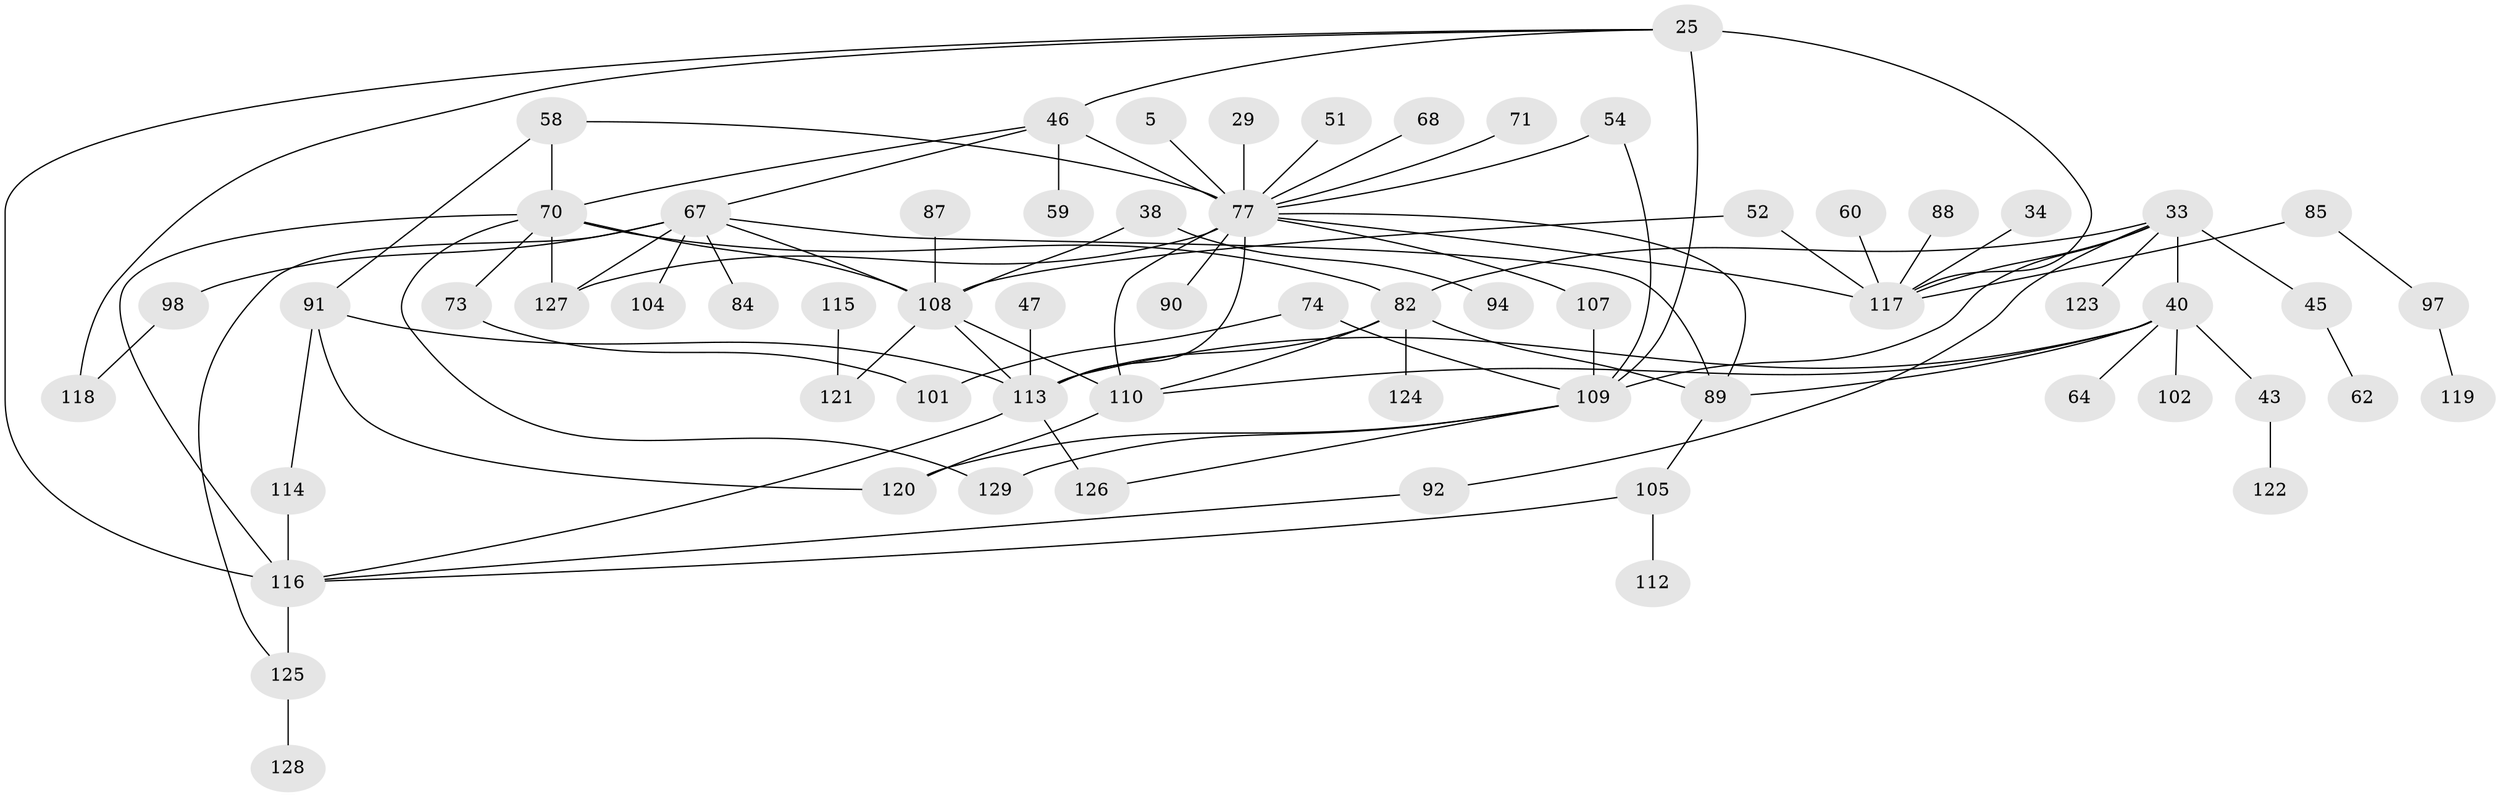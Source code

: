 // original degree distribution, {7: 0.015503875968992248, 6: 0.05426356589147287, 4: 0.14728682170542637, 1: 0.21705426356589147, 5: 0.05426356589147287, 8: 0.007751937984496124, 3: 0.20930232558139536, 2: 0.29457364341085274}
// Generated by graph-tools (version 1.1) at 2025/42/03/09/25 04:42:31]
// undirected, 64 vertices, 95 edges
graph export_dot {
graph [start="1"]
  node [color=gray90,style=filled];
  5;
  25 [super="+6+11"];
  29;
  33 [super="+15"];
  34;
  38;
  40 [super="+21+9"];
  43;
  45;
  46 [super="+3"];
  47;
  51;
  52;
  54;
  58 [super="+30+53"];
  59;
  60;
  62;
  64;
  67 [super="+17+22+44"];
  68;
  70 [super="+48"];
  71;
  73;
  74;
  77 [super="+76+41+72"];
  82 [super="+80"];
  84;
  85;
  87;
  88;
  89 [super="+81+78"];
  90;
  91 [super="+75"];
  92;
  94;
  97;
  98;
  101;
  102;
  104;
  105 [super="+99"];
  107;
  108 [super="+96"];
  109 [super="+28"];
  110 [super="+100"];
  112;
  113 [super="+42+65+106"];
  114;
  115;
  116 [super="+18+95"];
  117 [super="+36+111"];
  118;
  119;
  120 [super="+32"];
  121 [super="+86"];
  122;
  123;
  124;
  125 [super="+79"];
  126 [super="+93+103"];
  127 [super="+49+83"];
  128;
  129 [super="+37"];
  5 -- 77;
  25 -- 46 [weight=2];
  25 -- 116;
  25 -- 118;
  25 -- 109 [weight=2];
  25 -- 117 [weight=3];
  29 -- 77;
  33 -- 123;
  33 -- 117;
  33 -- 45;
  33 -- 92;
  33 -- 109;
  33 -- 40 [weight=2];
  33 -- 82;
  34 -- 117;
  38 -- 94;
  38 -- 108;
  40 -- 113 [weight=3];
  40 -- 102;
  40 -- 110;
  40 -- 64;
  40 -- 89;
  40 -- 43;
  43 -- 122;
  45 -- 62;
  46 -- 59;
  46 -- 67;
  46 -- 70;
  46 -- 77 [weight=3];
  47 -- 113;
  51 -- 77;
  52 -- 108;
  52 -- 117;
  54 -- 109;
  54 -- 77;
  58 -- 91;
  58 -- 70;
  58 -- 77;
  60 -- 117;
  67 -- 127 [weight=2];
  67 -- 98;
  67 -- 84;
  67 -- 104;
  67 -- 108 [weight=2];
  67 -- 125;
  67 -- 89;
  68 -- 77;
  70 -- 129;
  70 -- 108 [weight=2];
  70 -- 73;
  70 -- 116 [weight=2];
  70 -- 127;
  70 -- 82;
  71 -- 77;
  73 -- 101;
  74 -- 101;
  74 -- 109;
  77 -- 107;
  77 -- 90;
  77 -- 113;
  77 -- 117 [weight=2];
  77 -- 127;
  77 -- 89;
  77 -- 110;
  82 -- 124;
  82 -- 113;
  82 -- 89;
  82 -- 110;
  85 -- 97;
  85 -- 117;
  87 -- 108;
  88 -- 117;
  89 -- 105;
  91 -- 120;
  91 -- 114;
  91 -- 113 [weight=3];
  92 -- 116;
  97 -- 119;
  98 -- 118;
  105 -- 112;
  105 -- 116;
  107 -- 109;
  108 -- 113 [weight=2];
  108 -- 121;
  108 -- 110;
  109 -- 120;
  109 -- 129;
  109 -- 126;
  110 -- 120;
  113 -- 116 [weight=2];
  113 -- 126 [weight=2];
  114 -- 116;
  115 -- 121;
  116 -- 125 [weight=2];
  125 -- 128;
}
